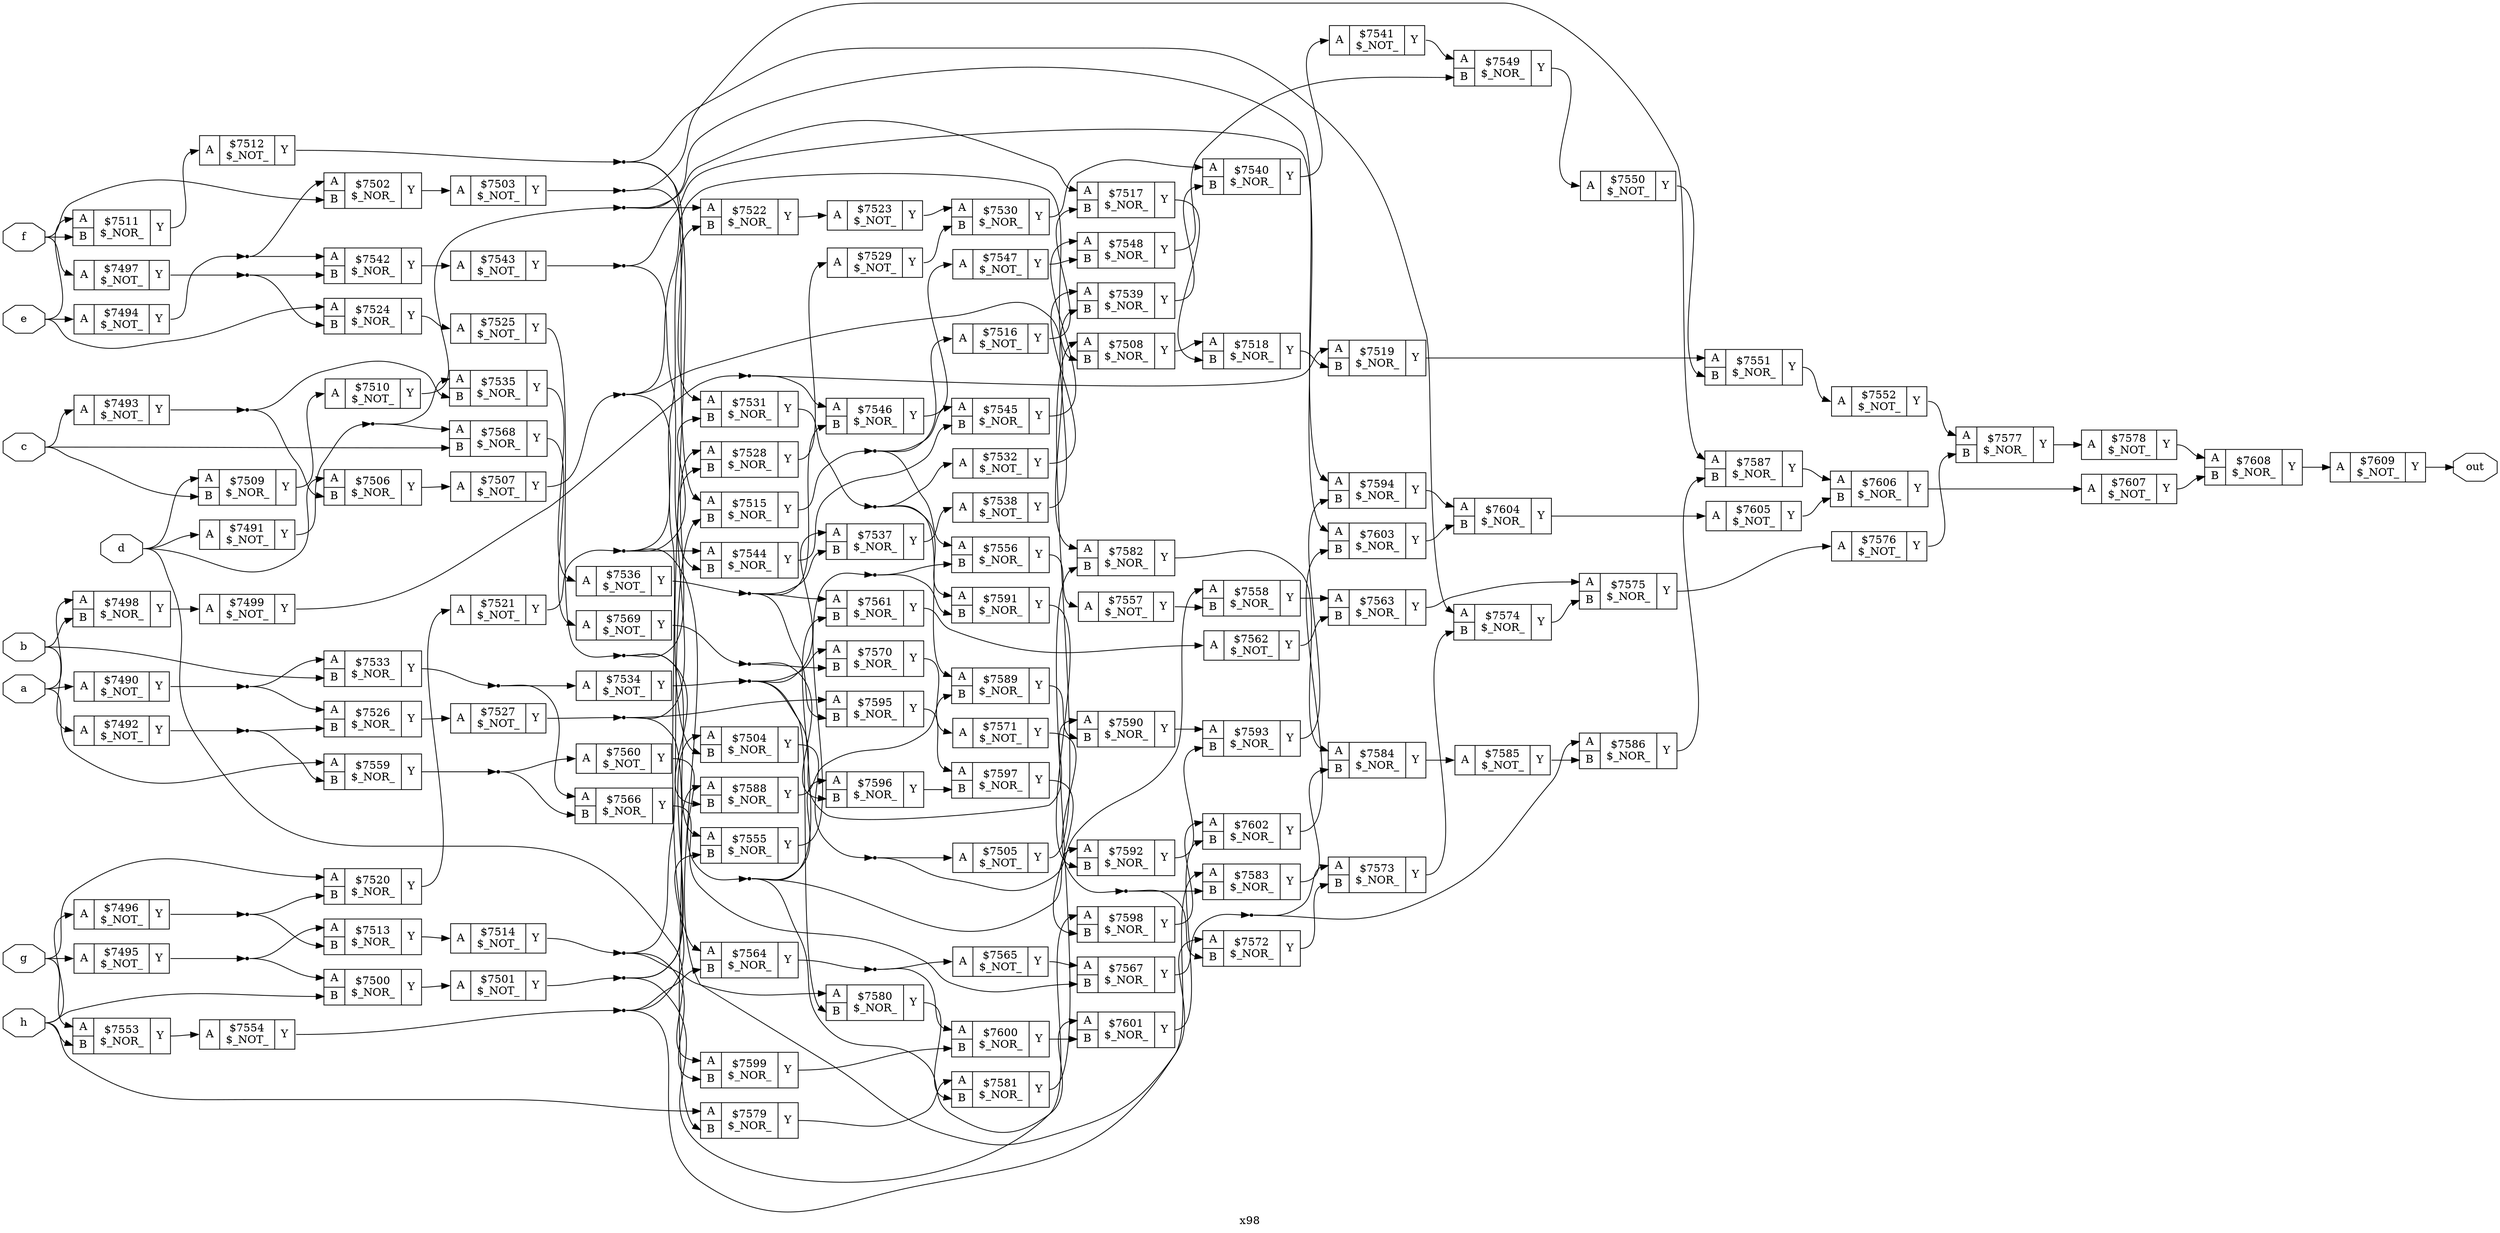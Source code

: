 digraph "x98" {
label="x98";
rankdir="LR";
remincross=true;
n120 [ shape=octagon, label="a", color="black", fontcolor="black" ];
n121 [ shape=octagon, label="b", color="black", fontcolor="black" ];
n122 [ shape=octagon, label="c", color="black", fontcolor="black" ];
n123 [ shape=octagon, label="d", color="black", fontcolor="black" ];
n124 [ shape=octagon, label="e", color="black", fontcolor="black" ];
n125 [ shape=octagon, label="f", color="black", fontcolor="black" ];
n126 [ shape=octagon, label="g", color="black", fontcolor="black" ];
n127 [ shape=octagon, label="h", color="black", fontcolor="black" ];
n128 [ shape=octagon, label="out", color="black", fontcolor="black" ];
c131 [ shape=record, label="{{<p129> A}|$7490\n$_NOT_|{<p130> Y}}" ];
c132 [ shape=record, label="{{<p129> A}|$7491\n$_NOT_|{<p130> Y}}" ];
c133 [ shape=record, label="{{<p129> A}|$7492\n$_NOT_|{<p130> Y}}" ];
c134 [ shape=record, label="{{<p129> A}|$7493\n$_NOT_|{<p130> Y}}" ];
c135 [ shape=record, label="{{<p129> A}|$7494\n$_NOT_|{<p130> Y}}" ];
c136 [ shape=record, label="{{<p129> A}|$7495\n$_NOT_|{<p130> Y}}" ];
c137 [ shape=record, label="{{<p129> A}|$7496\n$_NOT_|{<p130> Y}}" ];
c138 [ shape=record, label="{{<p129> A}|$7497\n$_NOT_|{<p130> Y}}" ];
c140 [ shape=record, label="{{<p129> A|<p139> B}|$7498\n$_NOR_|{<p130> Y}}" ];
c141 [ shape=record, label="{{<p129> A}|$7499\n$_NOT_|{<p130> Y}}" ];
c142 [ shape=record, label="{{<p129> A|<p139> B}|$7500\n$_NOR_|{<p130> Y}}" ];
c143 [ shape=record, label="{{<p129> A}|$7501\n$_NOT_|{<p130> Y}}" ];
c144 [ shape=record, label="{{<p129> A|<p139> B}|$7502\n$_NOR_|{<p130> Y}}" ];
c145 [ shape=record, label="{{<p129> A}|$7503\n$_NOT_|{<p130> Y}}" ];
c146 [ shape=record, label="{{<p129> A|<p139> B}|$7504\n$_NOR_|{<p130> Y}}" ];
c147 [ shape=record, label="{{<p129> A}|$7505\n$_NOT_|{<p130> Y}}" ];
c148 [ shape=record, label="{{<p129> A|<p139> B}|$7506\n$_NOR_|{<p130> Y}}" ];
c149 [ shape=record, label="{{<p129> A}|$7507\n$_NOT_|{<p130> Y}}" ];
c150 [ shape=record, label="{{<p129> A|<p139> B}|$7508\n$_NOR_|{<p130> Y}}" ];
c151 [ shape=record, label="{{<p129> A|<p139> B}|$7509\n$_NOR_|{<p130> Y}}" ];
c152 [ shape=record, label="{{<p129> A}|$7510\n$_NOT_|{<p130> Y}}" ];
c153 [ shape=record, label="{{<p129> A|<p139> B}|$7511\n$_NOR_|{<p130> Y}}" ];
c154 [ shape=record, label="{{<p129> A}|$7512\n$_NOT_|{<p130> Y}}" ];
c155 [ shape=record, label="{{<p129> A|<p139> B}|$7513\n$_NOR_|{<p130> Y}}" ];
c156 [ shape=record, label="{{<p129> A}|$7514\n$_NOT_|{<p130> Y}}" ];
c157 [ shape=record, label="{{<p129> A|<p139> B}|$7515\n$_NOR_|{<p130> Y}}" ];
c158 [ shape=record, label="{{<p129> A}|$7516\n$_NOT_|{<p130> Y}}" ];
c159 [ shape=record, label="{{<p129> A|<p139> B}|$7517\n$_NOR_|{<p130> Y}}" ];
c160 [ shape=record, label="{{<p129> A|<p139> B}|$7518\n$_NOR_|{<p130> Y}}" ];
c161 [ shape=record, label="{{<p129> A|<p139> B}|$7519\n$_NOR_|{<p130> Y}}" ];
c162 [ shape=record, label="{{<p129> A|<p139> B}|$7520\n$_NOR_|{<p130> Y}}" ];
c163 [ shape=record, label="{{<p129> A}|$7521\n$_NOT_|{<p130> Y}}" ];
c164 [ shape=record, label="{{<p129> A|<p139> B}|$7522\n$_NOR_|{<p130> Y}}" ];
c165 [ shape=record, label="{{<p129> A}|$7523\n$_NOT_|{<p130> Y}}" ];
c166 [ shape=record, label="{{<p129> A|<p139> B}|$7524\n$_NOR_|{<p130> Y}}" ];
c167 [ shape=record, label="{{<p129> A}|$7525\n$_NOT_|{<p130> Y}}" ];
c168 [ shape=record, label="{{<p129> A|<p139> B}|$7526\n$_NOR_|{<p130> Y}}" ];
c169 [ shape=record, label="{{<p129> A}|$7527\n$_NOT_|{<p130> Y}}" ];
c170 [ shape=record, label="{{<p129> A|<p139> B}|$7528\n$_NOR_|{<p130> Y}}" ];
c171 [ shape=record, label="{{<p129> A}|$7529\n$_NOT_|{<p130> Y}}" ];
c172 [ shape=record, label="{{<p129> A|<p139> B}|$7530\n$_NOR_|{<p130> Y}}" ];
c173 [ shape=record, label="{{<p129> A|<p139> B}|$7531\n$_NOR_|{<p130> Y}}" ];
c174 [ shape=record, label="{{<p129> A}|$7532\n$_NOT_|{<p130> Y}}" ];
c175 [ shape=record, label="{{<p129> A|<p139> B}|$7533\n$_NOR_|{<p130> Y}}" ];
c176 [ shape=record, label="{{<p129> A}|$7534\n$_NOT_|{<p130> Y}}" ];
c177 [ shape=record, label="{{<p129> A|<p139> B}|$7535\n$_NOR_|{<p130> Y}}" ];
c178 [ shape=record, label="{{<p129> A}|$7536\n$_NOT_|{<p130> Y}}" ];
c179 [ shape=record, label="{{<p129> A|<p139> B}|$7537\n$_NOR_|{<p130> Y}}" ];
c180 [ shape=record, label="{{<p129> A}|$7538\n$_NOT_|{<p130> Y}}" ];
c181 [ shape=record, label="{{<p129> A|<p139> B}|$7539\n$_NOR_|{<p130> Y}}" ];
c182 [ shape=record, label="{{<p129> A|<p139> B}|$7540\n$_NOR_|{<p130> Y}}" ];
c183 [ shape=record, label="{{<p129> A}|$7541\n$_NOT_|{<p130> Y}}" ];
c184 [ shape=record, label="{{<p129> A|<p139> B}|$7542\n$_NOR_|{<p130> Y}}" ];
c185 [ shape=record, label="{{<p129> A}|$7543\n$_NOT_|{<p130> Y}}" ];
c186 [ shape=record, label="{{<p129> A|<p139> B}|$7544\n$_NOR_|{<p130> Y}}" ];
c187 [ shape=record, label="{{<p129> A|<p139> B}|$7545\n$_NOR_|{<p130> Y}}" ];
c188 [ shape=record, label="{{<p129> A|<p139> B}|$7546\n$_NOR_|{<p130> Y}}" ];
c189 [ shape=record, label="{{<p129> A}|$7547\n$_NOT_|{<p130> Y}}" ];
c190 [ shape=record, label="{{<p129> A|<p139> B}|$7548\n$_NOR_|{<p130> Y}}" ];
c191 [ shape=record, label="{{<p129> A|<p139> B}|$7549\n$_NOR_|{<p130> Y}}" ];
c192 [ shape=record, label="{{<p129> A}|$7550\n$_NOT_|{<p130> Y}}" ];
c193 [ shape=record, label="{{<p129> A|<p139> B}|$7551\n$_NOR_|{<p130> Y}}" ];
c194 [ shape=record, label="{{<p129> A}|$7552\n$_NOT_|{<p130> Y}}" ];
c195 [ shape=record, label="{{<p129> A|<p139> B}|$7553\n$_NOR_|{<p130> Y}}" ];
c196 [ shape=record, label="{{<p129> A}|$7554\n$_NOT_|{<p130> Y}}" ];
c197 [ shape=record, label="{{<p129> A|<p139> B}|$7555\n$_NOR_|{<p130> Y}}" ];
c198 [ shape=record, label="{{<p129> A|<p139> B}|$7556\n$_NOR_|{<p130> Y}}" ];
c199 [ shape=record, label="{{<p129> A}|$7557\n$_NOT_|{<p130> Y}}" ];
c200 [ shape=record, label="{{<p129> A|<p139> B}|$7558\n$_NOR_|{<p130> Y}}" ];
c201 [ shape=record, label="{{<p129> A|<p139> B}|$7559\n$_NOR_|{<p130> Y}}" ];
c202 [ shape=record, label="{{<p129> A}|$7560\n$_NOT_|{<p130> Y}}" ];
c203 [ shape=record, label="{{<p129> A|<p139> B}|$7561\n$_NOR_|{<p130> Y}}" ];
c204 [ shape=record, label="{{<p129> A}|$7562\n$_NOT_|{<p130> Y}}" ];
c205 [ shape=record, label="{{<p129> A|<p139> B}|$7563\n$_NOR_|{<p130> Y}}" ];
c206 [ shape=record, label="{{<p129> A|<p139> B}|$7564\n$_NOR_|{<p130> Y}}" ];
c207 [ shape=record, label="{{<p129> A}|$7565\n$_NOT_|{<p130> Y}}" ];
c208 [ shape=record, label="{{<p129> A|<p139> B}|$7566\n$_NOR_|{<p130> Y}}" ];
c209 [ shape=record, label="{{<p129> A|<p139> B}|$7567\n$_NOR_|{<p130> Y}}" ];
c210 [ shape=record, label="{{<p129> A|<p139> B}|$7568\n$_NOR_|{<p130> Y}}" ];
c211 [ shape=record, label="{{<p129> A}|$7569\n$_NOT_|{<p130> Y}}" ];
c212 [ shape=record, label="{{<p129> A|<p139> B}|$7570\n$_NOR_|{<p130> Y}}" ];
c213 [ shape=record, label="{{<p129> A}|$7571\n$_NOT_|{<p130> Y}}" ];
c214 [ shape=record, label="{{<p129> A|<p139> B}|$7572\n$_NOR_|{<p130> Y}}" ];
c215 [ shape=record, label="{{<p129> A|<p139> B}|$7573\n$_NOR_|{<p130> Y}}" ];
c216 [ shape=record, label="{{<p129> A|<p139> B}|$7574\n$_NOR_|{<p130> Y}}" ];
c217 [ shape=record, label="{{<p129> A|<p139> B}|$7575\n$_NOR_|{<p130> Y}}" ];
c218 [ shape=record, label="{{<p129> A}|$7576\n$_NOT_|{<p130> Y}}" ];
c219 [ shape=record, label="{{<p129> A|<p139> B}|$7577\n$_NOR_|{<p130> Y}}" ];
c220 [ shape=record, label="{{<p129> A}|$7578\n$_NOT_|{<p130> Y}}" ];
c221 [ shape=record, label="{{<p129> A|<p139> B}|$7579\n$_NOR_|{<p130> Y}}" ];
c222 [ shape=record, label="{{<p129> A|<p139> B}|$7580\n$_NOR_|{<p130> Y}}" ];
c223 [ shape=record, label="{{<p129> A|<p139> B}|$7581\n$_NOR_|{<p130> Y}}" ];
c224 [ shape=record, label="{{<p129> A|<p139> B}|$7582\n$_NOR_|{<p130> Y}}" ];
c225 [ shape=record, label="{{<p129> A|<p139> B}|$7583\n$_NOR_|{<p130> Y}}" ];
c226 [ shape=record, label="{{<p129> A|<p139> B}|$7584\n$_NOR_|{<p130> Y}}" ];
c227 [ shape=record, label="{{<p129> A}|$7585\n$_NOT_|{<p130> Y}}" ];
c228 [ shape=record, label="{{<p129> A|<p139> B}|$7586\n$_NOR_|{<p130> Y}}" ];
c229 [ shape=record, label="{{<p129> A|<p139> B}|$7587\n$_NOR_|{<p130> Y}}" ];
c230 [ shape=record, label="{{<p129> A|<p139> B}|$7588\n$_NOR_|{<p130> Y}}" ];
c231 [ shape=record, label="{{<p129> A|<p139> B}|$7589\n$_NOR_|{<p130> Y}}" ];
c232 [ shape=record, label="{{<p129> A|<p139> B}|$7590\n$_NOR_|{<p130> Y}}" ];
c233 [ shape=record, label="{{<p129> A|<p139> B}|$7591\n$_NOR_|{<p130> Y}}" ];
c234 [ shape=record, label="{{<p129> A|<p139> B}|$7592\n$_NOR_|{<p130> Y}}" ];
c235 [ shape=record, label="{{<p129> A|<p139> B}|$7593\n$_NOR_|{<p130> Y}}" ];
c236 [ shape=record, label="{{<p129> A|<p139> B}|$7594\n$_NOR_|{<p130> Y}}" ];
c237 [ shape=record, label="{{<p129> A|<p139> B}|$7595\n$_NOR_|{<p130> Y}}" ];
c238 [ shape=record, label="{{<p129> A|<p139> B}|$7596\n$_NOR_|{<p130> Y}}" ];
c239 [ shape=record, label="{{<p129> A|<p139> B}|$7597\n$_NOR_|{<p130> Y}}" ];
c240 [ shape=record, label="{{<p129> A|<p139> B}|$7598\n$_NOR_|{<p130> Y}}" ];
c241 [ shape=record, label="{{<p129> A|<p139> B}|$7599\n$_NOR_|{<p130> Y}}" ];
c242 [ shape=record, label="{{<p129> A|<p139> B}|$7600\n$_NOR_|{<p130> Y}}" ];
c243 [ shape=record, label="{{<p129> A|<p139> B}|$7601\n$_NOR_|{<p130> Y}}" ];
c244 [ shape=record, label="{{<p129> A|<p139> B}|$7602\n$_NOR_|{<p130> Y}}" ];
c245 [ shape=record, label="{{<p129> A|<p139> B}|$7603\n$_NOR_|{<p130> Y}}" ];
c246 [ shape=record, label="{{<p129> A|<p139> B}|$7604\n$_NOR_|{<p130> Y}}" ];
c247 [ shape=record, label="{{<p129> A}|$7605\n$_NOT_|{<p130> Y}}" ];
c248 [ shape=record, label="{{<p129> A|<p139> B}|$7606\n$_NOR_|{<p130> Y}}" ];
c249 [ shape=record, label="{{<p129> A}|$7607\n$_NOT_|{<p130> Y}}" ];
c250 [ shape=record, label="{{<p129> A|<p139> B}|$7608\n$_NOR_|{<p130> Y}}" ];
c251 [ shape=record, label="{{<p129> A}|$7609\n$_NOT_|{<p130> Y}}" ];
c222:p130:e -> c223:p139:w [color="black", label=""];
c231:p130:e -> c232:p139:w [color="black", label=""];
n100 [ shape=point ];
c202:p130:e -> n100:w [color="black", label=""];
n100:e -> c203:p139:w [color="black", label=""];
n100:e -> c234:p129:w [color="black", label=""];
n100:e -> c238:p129:w [color="black", label=""];
n100:e -> c243:p129:w [color="black", label=""];
c203:p130:e -> c204:p129:w [color="black", label=""];
c204:p130:e -> c205:p139:w [color="black", label=""];
c205:p130:e -> c217:p129:w [color="black", label=""];
n104 [ shape=point ];
c206:p130:e -> n104:w [color="black", label=""];
n104:e -> c207:p129:w [color="black", label=""];
n104:e -> c242:p129:w [color="black", label=""];
c207:p130:e -> c209:p129:w [color="black", label=""];
c208:p130:e -> c209:p139:w [color="black", label=""];
n107 [ shape=point ];
c209:p130:e -> n107:w [color="black", label=""];
n107:e -> c215:p129:w [color="black", label=""];
n107:e -> c228:p129:w [color="black", label=""];
c210:p130:e -> c211:p129:w [color="black", label=""];
n109 [ shape=point ];
c211:p130:e -> n109:w [color="black", label=""];
n109:e -> c212:p139:w [color="black", label=""];
n109:e -> c238:p139:w [color="black", label=""];
n11 [ shape=point ];
c131:p130:e -> n11:w [color="black", label=""];
n11:e -> c168:p129:w [color="black", label=""];
n11:e -> c175:p129:w [color="black", label=""];
c212:p130:e -> c213:p129:w [color="black", label=""];
n111 [ shape=point ];
c213:p130:e -> n111:w [color="black", label=""];
n111:e -> c214:p139:w [color="black", label=""];
n111:e -> c225:p139:w [color="black", label=""];
c214:p130:e -> c215:p139:w [color="black", label=""];
c215:p130:e -> c216:p139:w [color="black", label=""];
c216:p130:e -> c217:p139:w [color="black", label=""];
c217:p130:e -> c218:p129:w [color="black", label=""];
c218:p130:e -> c219:p139:w [color="black", label=""];
c219:p130:e -> c220:p129:w [color="black", label=""];
c220:p130:e -> c250:p129:w [color="black", label=""];
c221:p130:e -> c223:p129:w [color="black", label=""];
c232:p130:e -> c235:p129:w [color="black", label=""];
n120:e -> c131:p129:w [color="black", label=""];
n120:e -> c140:p129:w [color="black", label=""];
n120:e -> c201:p129:w [color="black", label=""];
n121:e -> c133:p129:w [color="black", label=""];
n121:e -> c140:p139:w [color="black", label=""];
n121:e -> c175:p139:w [color="black", label=""];
n122:e -> c134:p129:w [color="black", label=""];
n122:e -> c151:p139:w [color="black", label=""];
n122:e -> c210:p139:w [color="black", label=""];
n123:e -> c132:p129:w [color="black", label=""];
n123:e -> c148:p129:w [color="black", label=""];
n123:e -> c151:p129:w [color="black", label=""];
n123:e -> c241:p129:w [color="black", label=""];
n124:e -> c135:p129:w [color="black", label=""];
n124:e -> c153:p129:w [color="black", label=""];
n124:e -> c166:p129:w [color="black", label=""];
n125:e -> c138:p129:w [color="black", label=""];
n125:e -> c144:p139:w [color="black", label=""];
n125:e -> c153:p139:w [color="black", label=""];
n126:e -> c136:p129:w [color="black", label=""];
n126:e -> c162:p129:w [color="black", label=""];
n126:e -> c195:p129:w [color="black", label=""];
n127:e -> c137:p129:w [color="black", label=""];
n127:e -> c142:p139:w [color="black", label=""];
n127:e -> c195:p139:w [color="black", label=""];
n127:e -> c221:p129:w [color="black", label=""];
c251:p130:e -> n128:w [color="black", label=""];
c233:p130:e -> c234:p139:w [color="black", label=""];
c234:p130:e -> c235:p139:w [color="black", label=""];
c235:p130:e -> c236:p139:w [color="black", label=""];
c236:p130:e -> c246:p129:w [color="black", label=""];
c237:p130:e -> c239:p129:w [color="black", label=""];
c238:p130:e -> c239:p139:w [color="black", label=""];
c239:p130:e -> c240:p139:w [color="black", label=""];
c223:p130:e -> c224:p139:w [color="black", label=""];
c240:p130:e -> c244:p129:w [color="black", label=""];
c241:p130:e -> c242:p139:w [color="black", label=""];
n22 [ shape=point ];
c132:p130:e -> n22:w [color="black", label=""];
n22:e -> c177:p129:w [color="black", label=""];
n22:e -> c210:p129:w [color="black", label=""];
c242:p130:e -> c243:p139:w [color="black", label=""];
c243:p130:e -> c244:p139:w [color="black", label=""];
c244:p130:e -> c245:p139:w [color="black", label=""];
c245:p130:e -> c246:p139:w [color="black", label=""];
c246:p130:e -> c247:p129:w [color="black", label=""];
c247:p130:e -> c248:p139:w [color="black", label=""];
c248:p130:e -> c249:p129:w [color="black", label=""];
c224:p130:e -> c226:p129:w [color="black", label=""];
c249:p130:e -> c250:p139:w [color="black", label=""];
c250:p130:e -> c251:p129:w [color="black", label=""];
n32 [ shape=point ];
c133:p130:e -> n32:w [color="black", label=""];
n32:e -> c168:p139:w [color="black", label=""];
n32:e -> c201:p139:w [color="black", label=""];
n33 [ shape=point ];
c134:p130:e -> n33:w [color="black", label=""];
n33:e -> c148:p139:w [color="black", label=""];
n33:e -> c177:p139:w [color="black", label=""];
n34 [ shape=point ];
c135:p130:e -> n34:w [color="black", label=""];
n34:e -> c144:p129:w [color="black", label=""];
n34:e -> c184:p129:w [color="black", label=""];
n35 [ shape=point ];
c136:p130:e -> n35:w [color="black", label=""];
n35:e -> c142:p129:w [color="black", label=""];
n35:e -> c155:p129:w [color="black", label=""];
n36 [ shape=point ];
c137:p130:e -> n36:w [color="black", label=""];
n36:e -> c155:p139:w [color="black", label=""];
n36:e -> c162:p139:w [color="black", label=""];
n37 [ shape=point ];
c138:p130:e -> n37:w [color="black", label=""];
n37:e -> c166:p139:w [color="black", label=""];
n37:e -> c184:p139:w [color="black", label=""];
c140:p130:e -> c141:p129:w [color="black", label=""];
n39 [ shape=point ];
c141:p130:e -> n39:w [color="black", label=""];
n39:e -> c161:p129:w [color="black", label=""];
n39:e -> c188:p129:w [color="black", label=""];
c225:p130:e -> c226:p139:w [color="black", label=""];
c142:p130:e -> c143:p129:w [color="black", label=""];
n41 [ shape=point ];
c143:p130:e -> n41:w [color="black", label=""];
n41:e -> c146:p129:w [color="black", label=""];
n41:e -> c230:p129:w [color="black", label=""];
n41:e -> c240:p129:w [color="black", label=""];
c144:p130:e -> c145:p129:w [color="black", label=""];
n43 [ shape=point ];
c145:p130:e -> n43:w [color="black", label=""];
n43:e -> c146:p139:w [color="black", label=""];
n43:e -> c229:p129:w [color="black", label=""];
n44 [ shape=point ];
c146:p130:e -> n44:w [color="black", label=""];
n44:e -> c147:p129:w [color="black", label=""];
n44:e -> c200:p129:w [color="black", label=""];
c147:p130:e -> c150:p129:w [color="black", label=""];
c148:p130:e -> c149:p129:w [color="black", label=""];
n47 [ shape=point ];
c149:p130:e -> n47:w [color="black", label=""];
n47:e -> c150:p139:w [color="black", label=""];
n47:e -> c206:p129:w [color="black", label=""];
n47:e -> c224:p129:w [color="black", label=""];
c150:p130:e -> c160:p129:w [color="black", label=""];
c151:p130:e -> c152:p129:w [color="black", label=""];
c226:p130:e -> c227:p129:w [color="black", label=""];
n50 [ shape=point ];
c152:p130:e -> n50:w [color="black", label=""];
n50:e -> c159:p129:w [color="black", label=""];
n50:e -> c164:p129:w [color="black", label=""];
n50:e -> c236:p129:w [color="black", label=""];
c153:p130:e -> c154:p129:w [color="black", label=""];
n52 [ shape=point ];
c154:p130:e -> n52:w [color="black", label=""];
n52:e -> c157:p129:w [color="black", label=""];
n52:e -> c173:p129:w [color="black", label=""];
n52:e -> c216:p129:w [color="black", label=""];
c155:p130:e -> c156:p129:w [color="black", label=""];
n54 [ shape=point ];
c156:p130:e -> n54:w [color="black", label=""];
n54:e -> c157:p139:w [color="black", label=""];
n54:e -> c222:p129:w [color="black", label=""];
n54:e -> c241:p139:w [color="black", label=""];
n55 [ shape=point ];
c157:p130:e -> n55:w [color="black", label=""];
n55:e -> c158:p129:w [color="black", label=""];
n55:e -> c187:p129:w [color="black", label=""];
n55:e -> c198:p129:w [color="black", label=""];
c158:p130:e -> c159:p139:w [color="black", label=""];
c159:p130:e -> c160:p139:w [color="black", label=""];
c160:p130:e -> c161:p139:w [color="black", label=""];
c161:p130:e -> c193:p129:w [color="black", label=""];
c227:p130:e -> c228:p139:w [color="black", label=""];
c162:p130:e -> c163:p129:w [color="black", label=""];
n61 [ shape=point ];
c163:p130:e -> n61:w [color="black", label=""];
n61:e -> c164:p139:w [color="black", label=""];
n61:e -> c173:p139:w [color="black", label=""];
n61:e -> c186:p129:w [color="black", label=""];
n61:e -> c214:p129:w [color="black", label=""];
c164:p130:e -> c165:p129:w [color="black", label=""];
c165:p130:e -> c172:p129:w [color="black", label=""];
c166:p130:e -> c167:p129:w [color="black", label=""];
n65 [ shape=point ];
c167:p130:e -> n65:w [color="black", label=""];
n65:e -> c170:p129:w [color="black", label=""];
n65:e -> c197:p129:w [color="black", label=""];
n65:e -> c230:p139:w [color="black", label=""];
c168:p130:e -> c169:p129:w [color="black", label=""];
n67 [ shape=point ];
c169:p130:e -> n67:w [color="black", label=""];
n67:e -> c170:p139:w [color="black", label=""];
n67:e -> c221:p139:w [color="black", label=""];
n67:e -> c237:p129:w [color="black", label=""];
c170:p130:e -> c171:p129:w [color="black", label=""];
c171:p130:e -> c172:p139:w [color="black", label=""];
c228:p130:e -> c229:p139:w [color="black", label=""];
c172:p130:e -> c182:p129:w [color="black", label=""];
n71 [ shape=point ];
c173:p130:e -> n71:w [color="black", label=""];
n71:e -> c174:p129:w [color="black", label=""];
n71:e -> c231:p129:w [color="black", label=""];
n71:e -> c233:p129:w [color="black", label=""];
c174:p130:e -> c181:p129:w [color="black", label=""];
n73 [ shape=point ];
c175:p130:e -> n73:w [color="black", label=""];
n73:e -> c176:p129:w [color="black", label=""];
n73:e -> c208:p129:w [color="black", label=""];
n74 [ shape=point ];
c176:p130:e -> n74:w [color="black", label=""];
n74:e -> c179:p129:w [color="black", label=""];
n74:e -> c212:p129:w [color="black", label=""];
n74:e -> c222:p139:w [color="black", label=""];
n74:e -> c232:p129:w [color="black", label=""];
c177:p130:e -> c178:p129:w [color="black", label=""];
n76 [ shape=point ];
c178:p130:e -> n76:w [color="black", label=""];
n76:e -> c179:p139:w [color="black", label=""];
n76:e -> c188:p139:w [color="black", label=""];
n76:e -> c203:p129:w [color="black", label=""];
n76:e -> c237:p139:w [color="black", label=""];
c179:p130:e -> c180:p129:w [color="black", label=""];
c180:p130:e -> c181:p139:w [color="black", label=""];
c181:p130:e -> c182:p139:w [color="black", label=""];
c229:p130:e -> c248:p129:w [color="black", label=""];
c182:p130:e -> c183:p129:w [color="black", label=""];
c183:p130:e -> c191:p129:w [color="black", label=""];
c184:p130:e -> c185:p129:w [color="black", label=""];
n83 [ shape=point ];
c185:p130:e -> n83:w [color="black", label=""];
n83:e -> c186:p139:w [color="black", label=""];
n83:e -> c245:p129:w [color="black", label=""];
c186:p130:e -> c187:p139:w [color="black", label=""];
c187:p130:e -> c190:p129:w [color="black", label=""];
c188:p130:e -> c189:p129:w [color="black", label=""];
c189:p130:e -> c190:p139:w [color="black", label=""];
c190:p130:e -> c191:p139:w [color="black", label=""];
c191:p130:e -> c192:p129:w [color="black", label=""];
c230:p130:e -> c231:p139:w [color="black", label=""];
c192:p130:e -> c193:p139:w [color="black", label=""];
c193:p130:e -> c194:p129:w [color="black", label=""];
c194:p130:e -> c219:p129:w [color="black", label=""];
c195:p130:e -> c196:p129:w [color="black", label=""];
n94 [ shape=point ];
c196:p130:e -> n94:w [color="black", label=""];
n94:e -> c197:p139:w [color="black", label=""];
n94:e -> c206:p139:w [color="black", label=""];
n94:e -> c225:p129:w [color="black", label=""];
n95 [ shape=point ];
c197:p130:e -> n95:w [color="black", label=""];
n95:e -> c198:p139:w [color="black", label=""];
n95:e -> c233:p139:w [color="black", label=""];
c198:p130:e -> c199:p129:w [color="black", label=""];
c199:p130:e -> c200:p139:w [color="black", label=""];
c200:p130:e -> c205:p129:w [color="black", label=""];
n99 [ shape=point ];
c201:p130:e -> n99:w [color="black", label=""];
n99:e -> c202:p129:w [color="black", label=""];
n99:e -> c208:p139:w [color="black", label=""];
}
